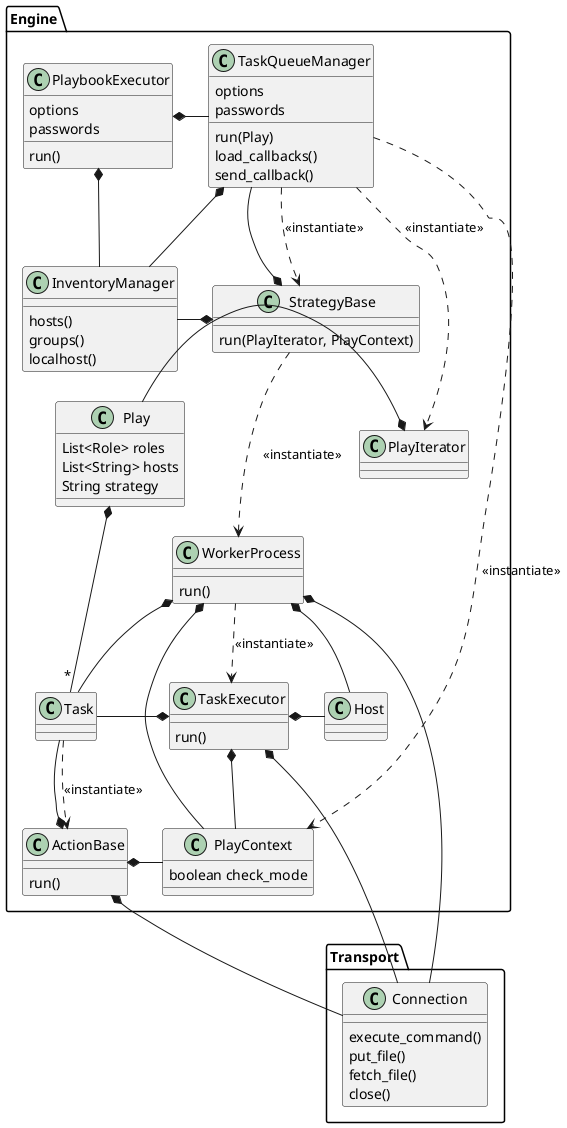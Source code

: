 @startuml

package Transport {
    class Connection
    Connection : execute_command()
    Connection : put_file()
    Connection : fetch_file()
    Connection : close()
}

Package Engine {
    class PlaybookExecutor
    PlaybookExecutor *- InventoryManager
    PlaybookExecutor : options
    PlaybookExecutor : passwords
    PlaybookExecutor : run()
    PlaybookExecutor *- TaskQueueManager

    class StrategyBase
    StrategyBase : run(PlayIterator, PlayContext)
    StrategyBase ..> WorkerProcess : <<instantiate>>
    StrategyBase *- InventoryManager
    StrategyBase *-- TaskQueueManager

    class InventoryManager
    InventoryManager : hosts()
    InventoryManager : groups()
    InventoryManager : localhost()

    class TaskQueueManager
    TaskQueueManager : options
    TaskQueueManager : passwords
    TaskQueueManager : run(Play)
    TaskQueueManager : load_callbacks()
    TaskQueueManager : send_callback()
    TaskQueueManager ..> StrategyBase : <<instantiate>>
    TaskQueueManager ..> PlayIterator : <<instantiate>>
    TaskQueueManager ..> PlayContext : <<instantiate>>
    TaskQueueManager *-- InventoryManager

    class Host

    class Play
    Play : List<Role> roles
    Play : List<String> hosts
    Play *- "*" Task
    Play : String strategy

    class PlayContext
    PlayContext : boolean check_mode

    class Task
    Task ..> ActionBase : <<instantiate>>

    class ActionBase
    ActionBase *-- Task
    ActionBase *- PlayContext
    ActionBase *- Connection
    ActionBase : run()


    class TaskExecutor
    TaskExecutor : run()
    TaskExecutor *- Host
    TaskExecutor *- Task
    TaskExecutor *-- PlayContext
    TaskExecutor *--- Connection
'    TaskExecutor *-- "*" TaskResult

    class PlayIterator
    PlayIterator *- Play

    class WorkerProcess
    WorkerProcess : run()
    WorkerProcess *- Host
    WorkerProcess *-- Task
    WorkerProcess *-- PlayContext
    WorkerProcess *-- Connection
'    WorkerProcess *-- "*" TaskResult
    WorkerProcess ..> TaskExecutor : <<instantiate>>

'    class TaskResult
'    TaskResult *- Host
'    TaskResult *- Task
}

@enduml
